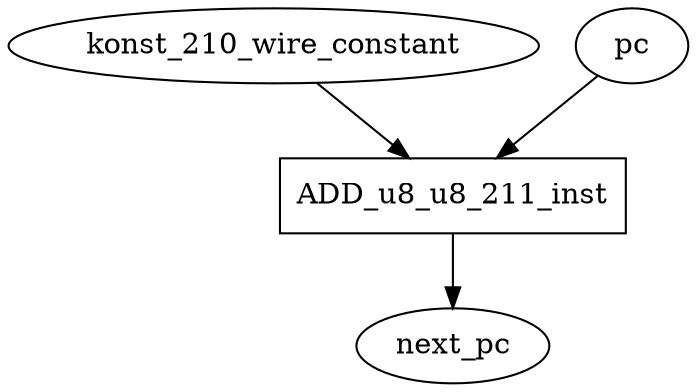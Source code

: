 digraph data_path {
  konst_210_wire_constant [shape=ellipse];
  ADD_u8_u8_211_inst [shape=rectangle];
pc  -> ADD_u8_u8_211_inst;
konst_210_wire_constant  -> ADD_u8_u8_211_inst;
ADD_u8_u8_211_inst -> next_pc;
}
